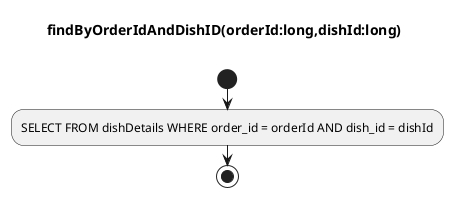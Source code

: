 @startuml
title findByOrderIdAndDishID(orderId:long,dishId:long) \n
start
  :SELECT FROM dishDetails WHERE order_id = orderId AND dish_id = dishId;
stop
@enduml
